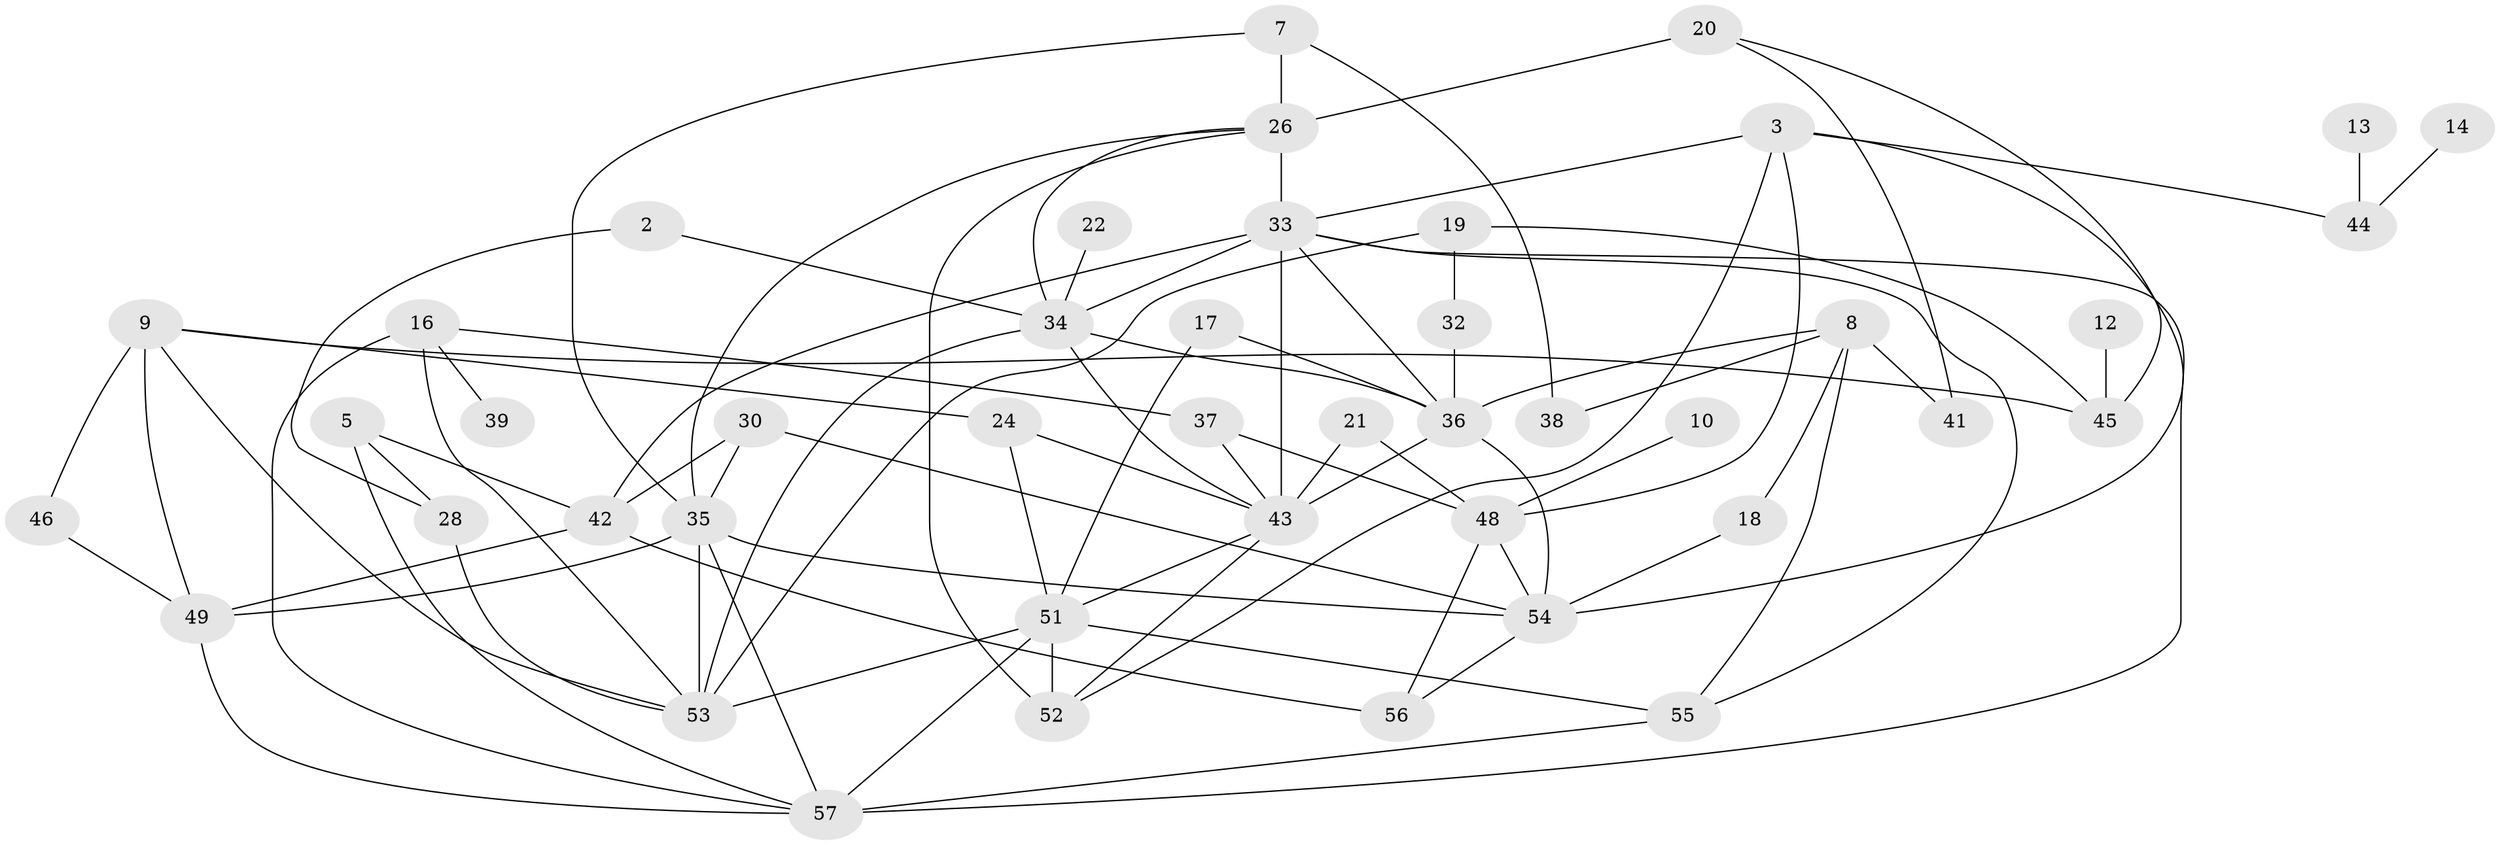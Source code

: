 // original degree distribution, {5: 0.1724137931034483, 4: 0.11206896551724138, 3: 0.1724137931034483, 6: 0.017241379310344827, 1: 0.19827586206896552, 7: 0.04310344827586207, 0: 0.10344827586206896, 2: 0.1810344827586207}
// Generated by graph-tools (version 1.1) at 2025/00/03/09/25 03:00:46]
// undirected, 44 vertices, 85 edges
graph export_dot {
graph [start="1"]
  node [color=gray90,style=filled];
  2;
  3;
  5;
  7;
  8;
  9;
  10;
  12;
  13;
  14;
  16;
  17;
  18;
  19;
  20;
  21;
  22;
  24;
  26;
  28;
  30;
  32;
  33;
  34;
  35;
  36;
  37;
  38;
  39;
  41;
  42;
  43;
  44;
  45;
  46;
  48;
  49;
  51;
  52;
  53;
  54;
  55;
  56;
  57;
  2 -- 28 [weight=1.0];
  2 -- 34 [weight=1.0];
  3 -- 33 [weight=1.0];
  3 -- 44 [weight=1.0];
  3 -- 48 [weight=1.0];
  3 -- 52 [weight=1.0];
  3 -- 54 [weight=1.0];
  5 -- 28 [weight=1.0];
  5 -- 42 [weight=1.0];
  5 -- 57 [weight=1.0];
  7 -- 26 [weight=1.0];
  7 -- 35 [weight=1.0];
  7 -- 38 [weight=1.0];
  8 -- 18 [weight=1.0];
  8 -- 36 [weight=1.0];
  8 -- 38 [weight=1.0];
  8 -- 41 [weight=1.0];
  8 -- 55 [weight=1.0];
  9 -- 24 [weight=1.0];
  9 -- 45 [weight=1.0];
  9 -- 46 [weight=1.0];
  9 -- 49 [weight=1.0];
  9 -- 53 [weight=1.0];
  10 -- 48 [weight=1.0];
  12 -- 45 [weight=1.0];
  13 -- 44 [weight=1.0];
  14 -- 44 [weight=1.0];
  16 -- 37 [weight=1.0];
  16 -- 39 [weight=1.0];
  16 -- 53 [weight=1.0];
  16 -- 57 [weight=2.0];
  17 -- 36 [weight=1.0];
  17 -- 51 [weight=1.0];
  18 -- 54 [weight=1.0];
  19 -- 32 [weight=1.0];
  19 -- 45 [weight=1.0];
  19 -- 53 [weight=1.0];
  20 -- 26 [weight=2.0];
  20 -- 41 [weight=1.0];
  20 -- 45 [weight=1.0];
  21 -- 43 [weight=2.0];
  21 -- 48 [weight=1.0];
  22 -- 34 [weight=2.0];
  24 -- 43 [weight=1.0];
  24 -- 51 [weight=1.0];
  26 -- 33 [weight=4.0];
  26 -- 34 [weight=1.0];
  26 -- 35 [weight=1.0];
  26 -- 52 [weight=2.0];
  28 -- 53 [weight=1.0];
  30 -- 35 [weight=1.0];
  30 -- 42 [weight=1.0];
  30 -- 54 [weight=1.0];
  32 -- 36 [weight=1.0];
  33 -- 34 [weight=1.0];
  33 -- 36 [weight=1.0];
  33 -- 42 [weight=1.0];
  33 -- 43 [weight=4.0];
  33 -- 55 [weight=1.0];
  33 -- 57 [weight=2.0];
  34 -- 36 [weight=1.0];
  34 -- 43 [weight=1.0];
  34 -- 53 [weight=1.0];
  35 -- 49 [weight=1.0];
  35 -- 53 [weight=1.0];
  35 -- 54 [weight=1.0];
  35 -- 57 [weight=1.0];
  36 -- 43 [weight=1.0];
  36 -- 54 [weight=1.0];
  37 -- 43 [weight=2.0];
  37 -- 48 [weight=1.0];
  42 -- 49 [weight=2.0];
  42 -- 56 [weight=2.0];
  43 -- 51 [weight=1.0];
  43 -- 52 [weight=1.0];
  46 -- 49 [weight=1.0];
  48 -- 54 [weight=1.0];
  48 -- 56 [weight=1.0];
  49 -- 57 [weight=1.0];
  51 -- 52 [weight=2.0];
  51 -- 53 [weight=1.0];
  51 -- 55 [weight=1.0];
  51 -- 57 [weight=1.0];
  54 -- 56 [weight=1.0];
  55 -- 57 [weight=1.0];
}
